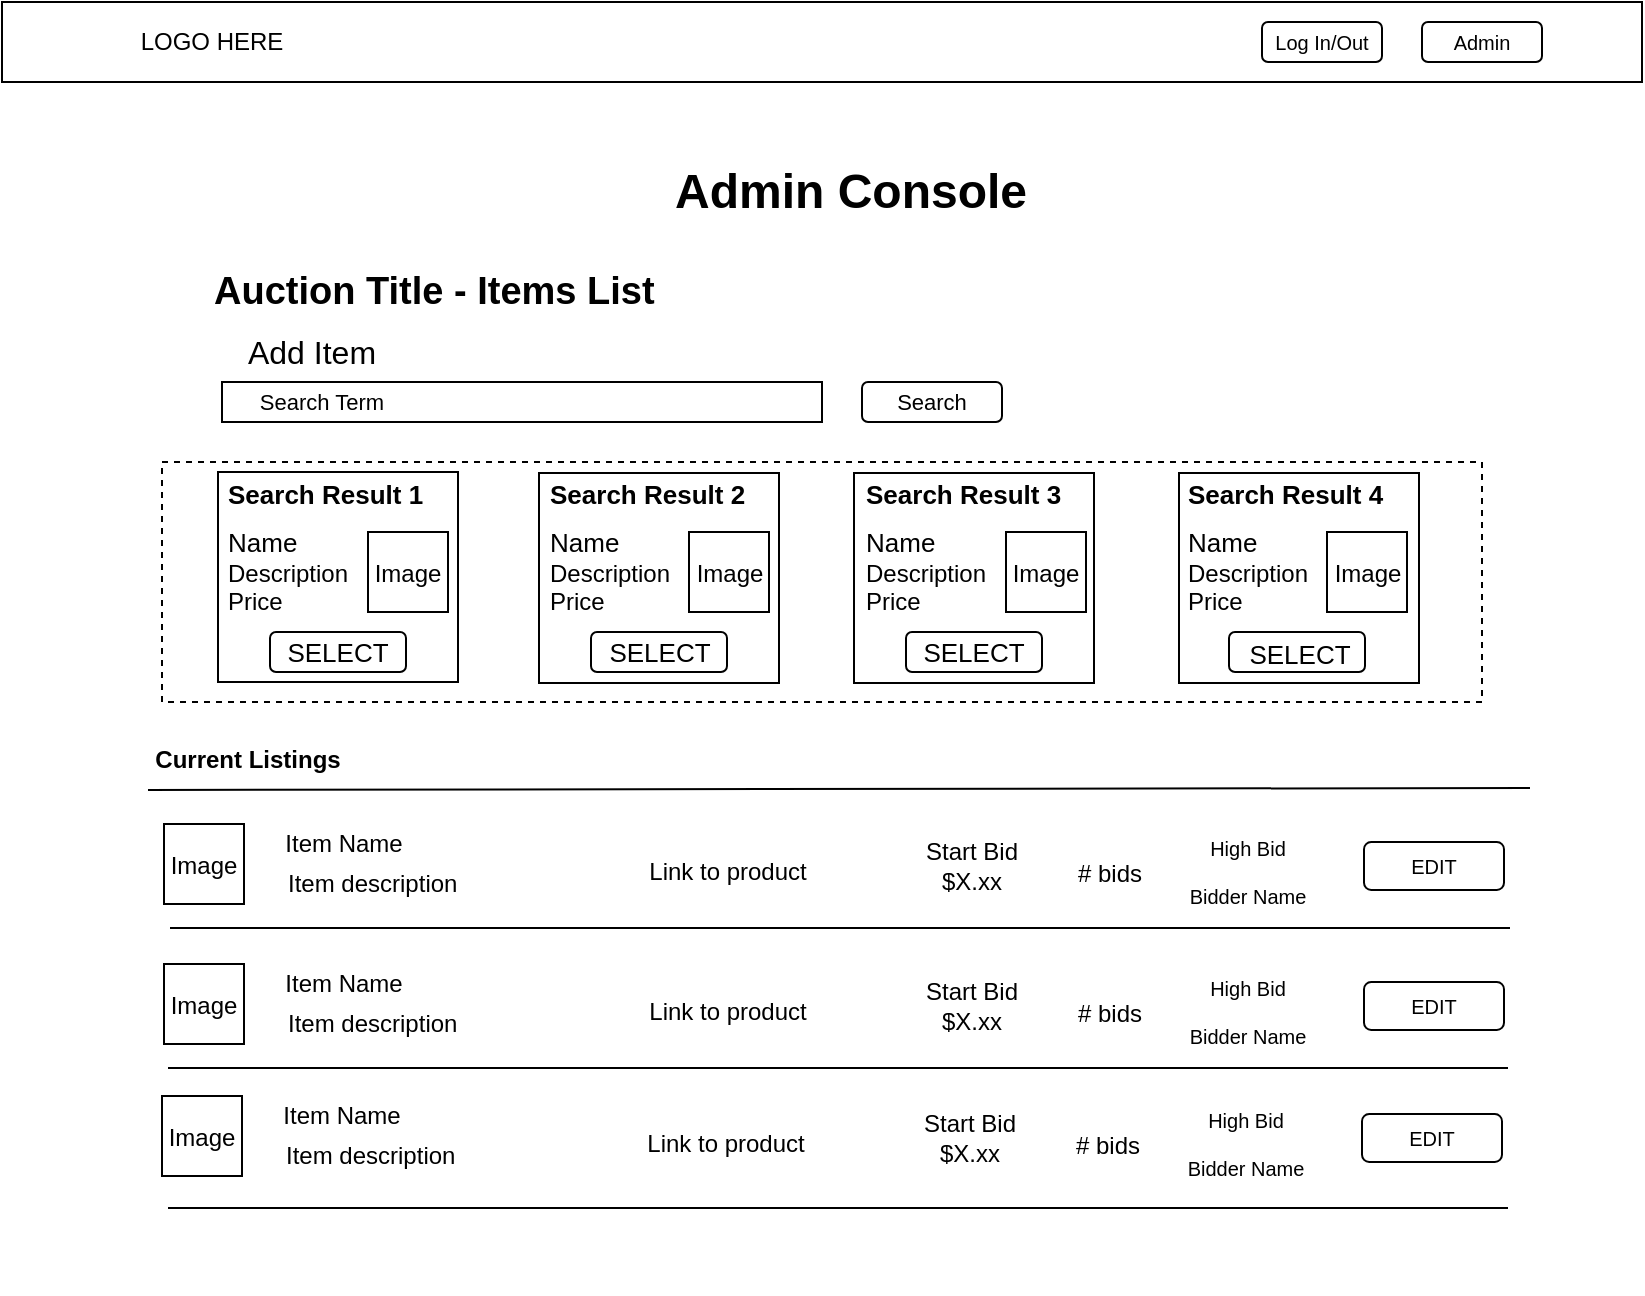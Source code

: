 <mxfile>
    <diagram id="hyLqfFfreGTfDCUPsIdt" name="Page-1">
        <mxGraphModel dx="1204" dy="630" grid="1" gridSize="10" guides="1" tooltips="1" connect="1" arrows="1" fold="1" page="1" pageScale="1" pageWidth="827" pageHeight="1169" math="0" shadow="0">
            <root>
                <mxCell id="0"/>
                <mxCell id="1" parent="0"/>
                <mxCell id="227" value="" style="rounded=0;whiteSpace=wrap;html=1;dashed=1;" vertex="1" parent="1">
                    <mxGeometry x="80" y="230" width="660" height="120" as="geometry"/>
                </mxCell>
                <mxCell id="249" value="" style="rounded=0;whiteSpace=wrap;html=1;fontSize=13;" vertex="1" parent="1">
                    <mxGeometry x="268.5" y="235.5" width="120" height="105" as="geometry"/>
                </mxCell>
                <mxCell id="250" value="" style="rounded=0;whiteSpace=wrap;html=1;fontSize=13;" vertex="1" parent="1">
                    <mxGeometry x="426" y="235.5" width="120" height="105" as="geometry"/>
                </mxCell>
                <mxCell id="251" value="" style="rounded=0;whiteSpace=wrap;html=1;fontSize=13;" vertex="1" parent="1">
                    <mxGeometry x="588.5" y="235.5" width="120" height="105" as="geometry"/>
                </mxCell>
                <mxCell id="244" value="" style="rounded=0;whiteSpace=wrap;html=1;fontSize=13;" vertex="1" parent="1">
                    <mxGeometry x="108" y="235" width="120" height="105" as="geometry"/>
                </mxCell>
                <mxCell id="2" value="" style="rounded=0;whiteSpace=wrap;html=1;" parent="1" vertex="1">
                    <mxGeometry width="820" height="40" as="geometry"/>
                </mxCell>
                <mxCell id="3" value="" style="rounded=1;whiteSpace=wrap;html=1;" parent="1" vertex="1">
                    <mxGeometry x="630" y="10" width="60" height="20" as="geometry"/>
                </mxCell>
                <mxCell id="4" value="" style="rounded=1;whiteSpace=wrap;html=1;" parent="1" vertex="1">
                    <mxGeometry x="710" y="10" width="60" height="20" as="geometry"/>
                </mxCell>
                <mxCell id="5" value="LOGO HERE" style="text;html=1;strokeColor=none;fillColor=none;align=center;verticalAlign=middle;whiteSpace=wrap;rounded=0;" parent="1" vertex="1">
                    <mxGeometry x="60" y="5" width="90" height="30" as="geometry"/>
                </mxCell>
                <mxCell id="54" value="Log In/Out" style="text;html=1;strokeColor=none;fillColor=none;align=center;verticalAlign=middle;whiteSpace=wrap;rounded=0;fontSize=10;" parent="1" vertex="1">
                    <mxGeometry x="630" y="5" width="60" height="30" as="geometry"/>
                </mxCell>
                <mxCell id="55" value="Admin" style="text;html=1;strokeColor=none;fillColor=none;align=center;verticalAlign=middle;whiteSpace=wrap;rounded=0;fontSize=10;" parent="1" vertex="1">
                    <mxGeometry x="710" y="5" width="60" height="30" as="geometry"/>
                </mxCell>
                <mxCell id="118" value="Admin Console" style="text;strokeColor=none;fillColor=none;html=1;fontSize=24;fontStyle=1;verticalAlign=middle;align=center;" vertex="1" parent="1">
                    <mxGeometry x="374" y="75" width="100" height="40" as="geometry"/>
                </mxCell>
                <mxCell id="119" value="&lt;font style=&quot;font-size: 19px&quot;&gt;&lt;b&gt;Auction Title - Items List&lt;/b&gt;&lt;/font&gt;" style="text;html=1;strokeColor=none;fillColor=none;align=left;verticalAlign=middle;whiteSpace=wrap;rounded=0;" vertex="1" parent="1">
                    <mxGeometry x="104" y="130" width="346" height="30" as="geometry"/>
                </mxCell>
                <mxCell id="120" value="&lt;font style=&quot;font-size: 16px&quot;&gt;Add Item&lt;/font&gt;" style="text;html=1;strokeColor=none;fillColor=none;align=center;verticalAlign=middle;whiteSpace=wrap;rounded=0;fontSize=19;" vertex="1" parent="1">
                    <mxGeometry x="90" y="160" width="130" height="30" as="geometry"/>
                </mxCell>
                <mxCell id="121" value="" style="rounded=0;whiteSpace=wrap;html=1;fontSize=16;" vertex="1" parent="1">
                    <mxGeometry x="110" y="190" width="300" height="20" as="geometry"/>
                </mxCell>
                <mxCell id="124" value="" style="rounded=1;whiteSpace=wrap;html=1;fontSize=16;" vertex="1" parent="1">
                    <mxGeometry x="430" y="190" width="70" height="20" as="geometry"/>
                </mxCell>
                <mxCell id="125" value="Search Term" style="text;html=1;strokeColor=none;fillColor=none;align=center;verticalAlign=middle;whiteSpace=wrap;rounded=0;fontSize=11;" vertex="1" parent="1">
                    <mxGeometry x="70" y="185" width="180" height="30" as="geometry"/>
                </mxCell>
                <mxCell id="128" value="Search" style="text;html=1;strokeColor=none;fillColor=none;align=center;verticalAlign=middle;whiteSpace=wrap;rounded=0;fontSize=11;" vertex="1" parent="1">
                    <mxGeometry x="420" y="185" width="90" height="30" as="geometry"/>
                </mxCell>
                <mxCell id="189" value="" style="group" vertex="1" connectable="0" parent="1">
                    <mxGeometry x="72" y="533" width="681" height="54" as="geometry"/>
                </mxCell>
                <mxCell id="200" value="" style="endArrow=none;html=1;fontSize=10;" edge="1" parent="189">
                    <mxGeometry width="50" height="50" relative="1" as="geometry">
                        <mxPoint x="11" as="sourcePoint"/>
                        <mxPoint x="681" as="targetPoint"/>
                    </mxGeometry>
                </mxCell>
                <mxCell id="258" value="" style="group" vertex="1" connectable="0" parent="189">
                    <mxGeometry x="-2" y="14" width="680" height="40" as="geometry"/>
                </mxCell>
                <mxCell id="179" value="" style="whiteSpace=wrap;html=1;aspect=fixed;" vertex="1" parent="258">
                    <mxGeometry x="10" width="40" height="40" as="geometry"/>
                </mxCell>
                <mxCell id="180" value="Image" style="text;html=1;strokeColor=none;fillColor=none;align=center;verticalAlign=middle;whiteSpace=wrap;rounded=0;" vertex="1" parent="258">
                    <mxGeometry y="6" width="60" height="30" as="geometry"/>
                </mxCell>
                <mxCell id="181" value="Item Name" style="text;html=1;strokeColor=none;fillColor=none;align=center;verticalAlign=middle;whiteSpace=wrap;rounded=0;" vertex="1" parent="258">
                    <mxGeometry x="50" width="100" height="20" as="geometry"/>
                </mxCell>
                <mxCell id="182" value="Item description" style="text;html=1;strokeColor=none;fillColor=none;align=left;verticalAlign=middle;whiteSpace=wrap;rounded=0;" vertex="1" parent="258">
                    <mxGeometry x="70" y="20" width="350" height="20" as="geometry"/>
                </mxCell>
                <mxCell id="183" value="Start Bid&lt;br&gt;$X.xx" style="text;html=1;strokeColor=none;fillColor=none;align=center;verticalAlign=middle;whiteSpace=wrap;rounded=0;" vertex="1" parent="258">
                    <mxGeometry x="384" y="6" width="60" height="30" as="geometry"/>
                </mxCell>
                <mxCell id="184" value="# bids" style="text;html=1;strokeColor=none;fillColor=none;align=center;verticalAlign=middle;whiteSpace=wrap;rounded=0;" vertex="1" parent="258">
                    <mxGeometry x="453" y="10" width="60" height="30" as="geometry"/>
                </mxCell>
                <mxCell id="185" value="Link to product" style="text;html=1;strokeColor=none;fillColor=none;align=center;verticalAlign=middle;whiteSpace=wrap;rounded=0;" vertex="1" parent="258">
                    <mxGeometry x="247" y="9" width="90" height="30" as="geometry"/>
                </mxCell>
                <mxCell id="187" value="High Bid&lt;br&gt;&lt;br&gt;Bidder Name" style="text;html=1;strokeColor=none;fillColor=none;align=center;verticalAlign=middle;whiteSpace=wrap;rounded=0;fontSize=10;" vertex="1" parent="258">
                    <mxGeometry x="512" y="9" width="80" height="30" as="geometry"/>
                </mxCell>
                <mxCell id="188" value="EDIT" style="rounded=1;whiteSpace=wrap;html=1;fontSize=10;" vertex="1" parent="258">
                    <mxGeometry x="610" y="9" width="70" height="24" as="geometry"/>
                </mxCell>
                <mxCell id="201" value="" style="group" vertex="1" connectable="0" parent="1">
                    <mxGeometry x="72" y="592" width="681" height="54" as="geometry"/>
                </mxCell>
                <mxCell id="212" value="" style="endArrow=none;html=1;fontSize=10;" edge="1" parent="201">
                    <mxGeometry width="50" height="50" relative="1" as="geometry">
                        <mxPoint x="11" y="11" as="sourcePoint"/>
                        <mxPoint x="681" y="11" as="targetPoint"/>
                    </mxGeometry>
                </mxCell>
                <mxCell id="225" value="&lt;b&gt;Current Listings&lt;/b&gt;" style="text;html=1;strokeColor=none;fillColor=none;align=center;verticalAlign=middle;whiteSpace=wrap;rounded=0;" vertex="1" parent="1">
                    <mxGeometry x="73" y="364" width="100" height="30" as="geometry"/>
                </mxCell>
                <mxCell id="224" value="" style="endArrow=none;html=1;fontSize=10;" edge="1" parent="1">
                    <mxGeometry width="50" height="50" relative="1" as="geometry">
                        <mxPoint x="84" y="463" as="sourcePoint"/>
                        <mxPoint x="754" y="463" as="targetPoint"/>
                    </mxGeometry>
                </mxCell>
                <mxCell id="226" value="" style="endArrow=none;html=1;fontSize=10;exitX=0;exitY=1;exitDx=0;exitDy=0;" edge="1" parent="1" source="225">
                    <mxGeometry width="50" height="50" relative="1" as="geometry">
                        <mxPoint x="94" y="393" as="sourcePoint"/>
                        <mxPoint x="764" y="393" as="targetPoint"/>
                    </mxGeometry>
                </mxCell>
                <mxCell id="229" value="&lt;h1 style=&quot;font-size: 13px&quot;&gt;&lt;font style=&quot;font-size: 13px&quot;&gt;Search Result 1&lt;/font&gt;&lt;/h1&gt;&lt;div style=&quot;font-size: 13px&quot;&gt;Name&lt;/div&gt;&lt;div&gt;Description&lt;/div&gt;&lt;div&gt;Price&lt;/div&gt;" style="text;html=1;strokeColor=none;fillColor=none;spacing=5;spacingTop=-20;whiteSpace=wrap;overflow=hidden;rounded=0;dashed=1;" vertex="1" parent="1">
                    <mxGeometry x="108" y="240" width="120" height="70" as="geometry"/>
                </mxCell>
                <mxCell id="231" value="" style="whiteSpace=wrap;html=1;aspect=fixed;" vertex="1" parent="1">
                    <mxGeometry x="183" y="265" width="40" height="40" as="geometry"/>
                </mxCell>
                <mxCell id="232" value="Image" style="text;html=1;strokeColor=none;fillColor=none;align=center;verticalAlign=middle;whiteSpace=wrap;rounded=0;" vertex="1" parent="1">
                    <mxGeometry x="173" y="271" width="60" height="30" as="geometry"/>
                </mxCell>
                <mxCell id="233" value="&lt;h1 style=&quot;font-size: 13px&quot;&gt;&lt;font style=&quot;font-size: 13px&quot;&gt;Search Result 2&lt;/font&gt;&lt;/h1&gt;&lt;div style=&quot;font-size: 13px&quot;&gt;Name&lt;/div&gt;&lt;div&gt;Description&lt;/div&gt;&lt;div&gt;Price&lt;/div&gt;" style="text;html=1;strokeColor=none;fillColor=none;spacing=5;spacingTop=-20;whiteSpace=wrap;overflow=hidden;rounded=0;dashed=1;" vertex="1" parent="1">
                    <mxGeometry x="268.5" y="240" width="120" height="80" as="geometry"/>
                </mxCell>
                <mxCell id="234" value="" style="whiteSpace=wrap;html=1;aspect=fixed;" vertex="1" parent="1">
                    <mxGeometry x="343.5" y="265" width="40" height="40" as="geometry"/>
                </mxCell>
                <mxCell id="235" value="Image" style="text;html=1;strokeColor=none;fillColor=none;align=center;verticalAlign=middle;whiteSpace=wrap;rounded=0;" vertex="1" parent="1">
                    <mxGeometry x="333.5" y="271" width="60" height="30" as="geometry"/>
                </mxCell>
                <mxCell id="236" value="&lt;h1 style=&quot;font-size: 13px&quot;&gt;&lt;font style=&quot;font-size: 13px&quot;&gt;Search Result 3&lt;/font&gt;&lt;/h1&gt;&lt;div style=&quot;font-size: 13px&quot;&gt;Name&lt;/div&gt;&lt;div&gt;Description&lt;/div&gt;&lt;div&gt;Price&lt;/div&gt;" style="text;html=1;strokeColor=none;fillColor=none;spacing=5;spacingTop=-20;whiteSpace=wrap;overflow=hidden;rounded=0;dashed=1;" vertex="1" parent="1">
                    <mxGeometry x="427" y="240" width="120" height="80" as="geometry"/>
                </mxCell>
                <mxCell id="237" value="" style="whiteSpace=wrap;html=1;aspect=fixed;" vertex="1" parent="1">
                    <mxGeometry x="502" y="265" width="40" height="40" as="geometry"/>
                </mxCell>
                <mxCell id="238" value="Image" style="text;html=1;strokeColor=none;fillColor=none;align=center;verticalAlign=middle;whiteSpace=wrap;rounded=0;" vertex="1" parent="1">
                    <mxGeometry x="492" y="271" width="60" height="30" as="geometry"/>
                </mxCell>
                <mxCell id="240" value="&lt;h1 style=&quot;font-size: 13px&quot;&gt;&lt;font style=&quot;font-size: 13px&quot;&gt;Search Result 4&lt;/font&gt;&lt;/h1&gt;&lt;div style=&quot;font-size: 13px&quot;&gt;Name&lt;/div&gt;&lt;div&gt;Description&lt;/div&gt;&lt;div&gt;Price&lt;/div&gt;" style="text;html=1;strokeColor=none;fillColor=none;spacing=5;spacingTop=-20;whiteSpace=wrap;overflow=hidden;rounded=0;dashed=1;" vertex="1" parent="1">
                    <mxGeometry x="587.5" y="240" width="120" height="80" as="geometry"/>
                </mxCell>
                <mxCell id="241" value="" style="whiteSpace=wrap;html=1;aspect=fixed;" vertex="1" parent="1">
                    <mxGeometry x="662.5" y="265" width="40" height="40" as="geometry"/>
                </mxCell>
                <mxCell id="242" value="Image" style="text;html=1;strokeColor=none;fillColor=none;align=center;verticalAlign=middle;whiteSpace=wrap;rounded=0;" vertex="1" parent="1">
                    <mxGeometry x="652.5" y="271" width="60" height="30" as="geometry"/>
                </mxCell>
                <mxCell id="247" value="" style="rounded=1;whiteSpace=wrap;html=1;fontSize=13;" vertex="1" parent="1">
                    <mxGeometry x="134" y="315" width="68" height="20" as="geometry"/>
                </mxCell>
                <mxCell id="248" value="SELECT" style="text;html=1;strokeColor=none;fillColor=none;align=center;verticalAlign=middle;whiteSpace=wrap;rounded=0;fontSize=13;" vertex="1" parent="1">
                    <mxGeometry x="138" y="310" width="60" height="30" as="geometry"/>
                </mxCell>
                <mxCell id="252" value="" style="rounded=1;whiteSpace=wrap;html=1;fontSize=13;" vertex="1" parent="1">
                    <mxGeometry x="294.5" y="315" width="68" height="20" as="geometry"/>
                </mxCell>
                <mxCell id="253" value="" style="rounded=1;whiteSpace=wrap;html=1;fontSize=13;" vertex="1" parent="1">
                    <mxGeometry x="452" y="315" width="68" height="20" as="geometry"/>
                </mxCell>
                <mxCell id="254" value="" style="rounded=1;whiteSpace=wrap;html=1;fontSize=13;" vertex="1" parent="1">
                    <mxGeometry x="613.5" y="315" width="68" height="20" as="geometry"/>
                </mxCell>
                <mxCell id="255" value="SELECT" style="text;html=1;strokeColor=none;fillColor=none;align=center;verticalAlign=middle;whiteSpace=wrap;rounded=0;fontSize=13;" vertex="1" parent="1">
                    <mxGeometry x="618.5" y="310.5" width="60" height="30" as="geometry"/>
                </mxCell>
                <mxCell id="256" value="SELECT" style="text;html=1;strokeColor=none;fillColor=none;align=center;verticalAlign=middle;whiteSpace=wrap;rounded=0;fontSize=13;" vertex="1" parent="1">
                    <mxGeometry x="456" y="310" width="60" height="30" as="geometry"/>
                </mxCell>
                <mxCell id="257" value="SELECT" style="text;html=1;strokeColor=none;fillColor=none;align=center;verticalAlign=middle;whiteSpace=wrap;rounded=0;fontSize=13;" vertex="1" parent="1">
                    <mxGeometry x="298.5" y="310" width="60" height="30" as="geometry"/>
                </mxCell>
                <mxCell id="259" value="" style="group" vertex="1" connectable="0" parent="1">
                    <mxGeometry x="71" y="481" width="680" height="40" as="geometry"/>
                </mxCell>
                <mxCell id="260" value="" style="whiteSpace=wrap;html=1;aspect=fixed;" vertex="1" parent="259">
                    <mxGeometry x="10" width="40" height="40" as="geometry"/>
                </mxCell>
                <mxCell id="261" value="Image" style="text;html=1;strokeColor=none;fillColor=none;align=center;verticalAlign=middle;whiteSpace=wrap;rounded=0;" vertex="1" parent="259">
                    <mxGeometry y="6" width="60" height="30" as="geometry"/>
                </mxCell>
                <mxCell id="262" value="Item Name" style="text;html=1;strokeColor=none;fillColor=none;align=center;verticalAlign=middle;whiteSpace=wrap;rounded=0;" vertex="1" parent="259">
                    <mxGeometry x="50" width="100" height="20" as="geometry"/>
                </mxCell>
                <mxCell id="263" value="Item description" style="text;html=1;strokeColor=none;fillColor=none;align=left;verticalAlign=middle;whiteSpace=wrap;rounded=0;" vertex="1" parent="259">
                    <mxGeometry x="70" y="20" width="350" height="20" as="geometry"/>
                </mxCell>
                <mxCell id="264" value="Start Bid&lt;br&gt;$X.xx" style="text;html=1;strokeColor=none;fillColor=none;align=center;verticalAlign=middle;whiteSpace=wrap;rounded=0;" vertex="1" parent="259">
                    <mxGeometry x="384" y="6" width="60" height="30" as="geometry"/>
                </mxCell>
                <mxCell id="265" value="# bids" style="text;html=1;strokeColor=none;fillColor=none;align=center;verticalAlign=middle;whiteSpace=wrap;rounded=0;" vertex="1" parent="259">
                    <mxGeometry x="453" y="10" width="60" height="30" as="geometry"/>
                </mxCell>
                <mxCell id="266" value="Link to product" style="text;html=1;strokeColor=none;fillColor=none;align=center;verticalAlign=middle;whiteSpace=wrap;rounded=0;" vertex="1" parent="259">
                    <mxGeometry x="247" y="9" width="90" height="30" as="geometry"/>
                </mxCell>
                <mxCell id="267" value="High Bid&lt;br&gt;&lt;br&gt;Bidder Name" style="text;html=1;strokeColor=none;fillColor=none;align=center;verticalAlign=middle;whiteSpace=wrap;rounded=0;fontSize=10;" vertex="1" parent="259">
                    <mxGeometry x="512" y="9" width="80" height="30" as="geometry"/>
                </mxCell>
                <mxCell id="268" value="EDIT" style="rounded=1;whiteSpace=wrap;html=1;fontSize=10;" vertex="1" parent="259">
                    <mxGeometry x="610" y="9" width="70" height="24" as="geometry"/>
                </mxCell>
                <mxCell id="269" value="" style="group" vertex="1" connectable="0" parent="1">
                    <mxGeometry x="71" y="411" width="680" height="40" as="geometry"/>
                </mxCell>
                <mxCell id="270" value="" style="whiteSpace=wrap;html=1;aspect=fixed;" vertex="1" parent="269">
                    <mxGeometry x="10" width="40" height="40" as="geometry"/>
                </mxCell>
                <mxCell id="271" value="Image" style="text;html=1;strokeColor=none;fillColor=none;align=center;verticalAlign=middle;whiteSpace=wrap;rounded=0;" vertex="1" parent="269">
                    <mxGeometry y="6" width="60" height="30" as="geometry"/>
                </mxCell>
                <mxCell id="272" value="Item Name" style="text;html=1;strokeColor=none;fillColor=none;align=center;verticalAlign=middle;whiteSpace=wrap;rounded=0;" vertex="1" parent="269">
                    <mxGeometry x="50" width="100" height="20" as="geometry"/>
                </mxCell>
                <mxCell id="273" value="Item description" style="text;html=1;strokeColor=none;fillColor=none;align=left;verticalAlign=middle;whiteSpace=wrap;rounded=0;" vertex="1" parent="269">
                    <mxGeometry x="70" y="20" width="350" height="20" as="geometry"/>
                </mxCell>
                <mxCell id="274" value="Start Bid&lt;br&gt;$X.xx" style="text;html=1;strokeColor=none;fillColor=none;align=center;verticalAlign=middle;whiteSpace=wrap;rounded=0;" vertex="1" parent="269">
                    <mxGeometry x="384" y="6" width="60" height="30" as="geometry"/>
                </mxCell>
                <mxCell id="275" value="# bids" style="text;html=1;strokeColor=none;fillColor=none;align=center;verticalAlign=middle;whiteSpace=wrap;rounded=0;" vertex="1" parent="269">
                    <mxGeometry x="453" y="10" width="60" height="30" as="geometry"/>
                </mxCell>
                <mxCell id="276" value="Link to product" style="text;html=1;strokeColor=none;fillColor=none;align=center;verticalAlign=middle;whiteSpace=wrap;rounded=0;" vertex="1" parent="269">
                    <mxGeometry x="247" y="9" width="90" height="30" as="geometry"/>
                </mxCell>
                <mxCell id="277" value="High Bid&lt;br&gt;&lt;br&gt;Bidder Name" style="text;html=1;strokeColor=none;fillColor=none;align=center;verticalAlign=middle;whiteSpace=wrap;rounded=0;fontSize=10;" vertex="1" parent="269">
                    <mxGeometry x="512" y="9" width="80" height="30" as="geometry"/>
                </mxCell>
                <mxCell id="278" value="EDIT" style="rounded=1;whiteSpace=wrap;html=1;fontSize=10;" vertex="1" parent="269">
                    <mxGeometry x="610" y="9" width="70" height="24" as="geometry"/>
                </mxCell>
            </root>
        </mxGraphModel>
    </diagram>
</mxfile>